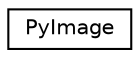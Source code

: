 digraph G
{
  edge [fontname="Helvetica",fontsize="10",labelfontname="Helvetica",labelfontsize="10"];
  node [fontname="Helvetica",fontsize="10",shape=record];
  rankdir=LR;
  Node1 [label="PyImage",height=0.2,width=0.4,color="black", fillcolor="white", style="filled",URL="$db/d22/structPyImage.html"];
}
